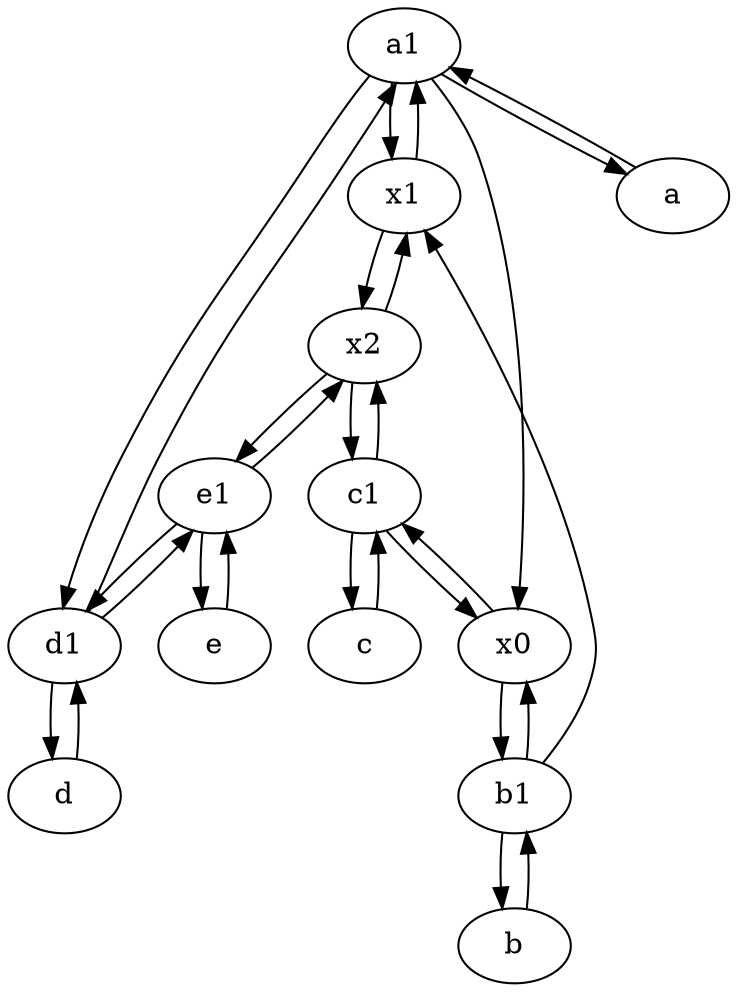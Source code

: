 digraph  {
	a1 [pos="40,15!"];
	x1;
	b1 [pos="45,20!"];
	b [pos="50,20!"];
	d1 [pos="25,30!"];
	c [pos="20,10!"];
	x0;
	e1 [pos="25,45!"];
	c1 [pos="30,15!"];
	e [pos="30,50!"];
	x2;
	d [pos="20,30!"];
	a [pos="40,10!"];
	a1 -> x1;
	d1 -> a1;
	x1 -> x2;
	c1 -> x2;
	c -> c1;
	b1 -> x1;
	e1 -> e;
	c1 -> x0;
	x0 -> c1;
	a1 -> x0;
	x1 -> a1;
	e1 -> d1;
	c1 -> c;
	e1 -> x2;
	d1 -> d;
	e -> e1;
	a1 -> a;
	x2 -> c1;
	x0 -> b1;
	x2 -> x1;
	b1 -> b;
	b -> b1;
	b1 -> x0;
	a -> a1;
	a1 -> d1;
	x2 -> e1;
	d1 -> e1;
	d -> d1;

	}